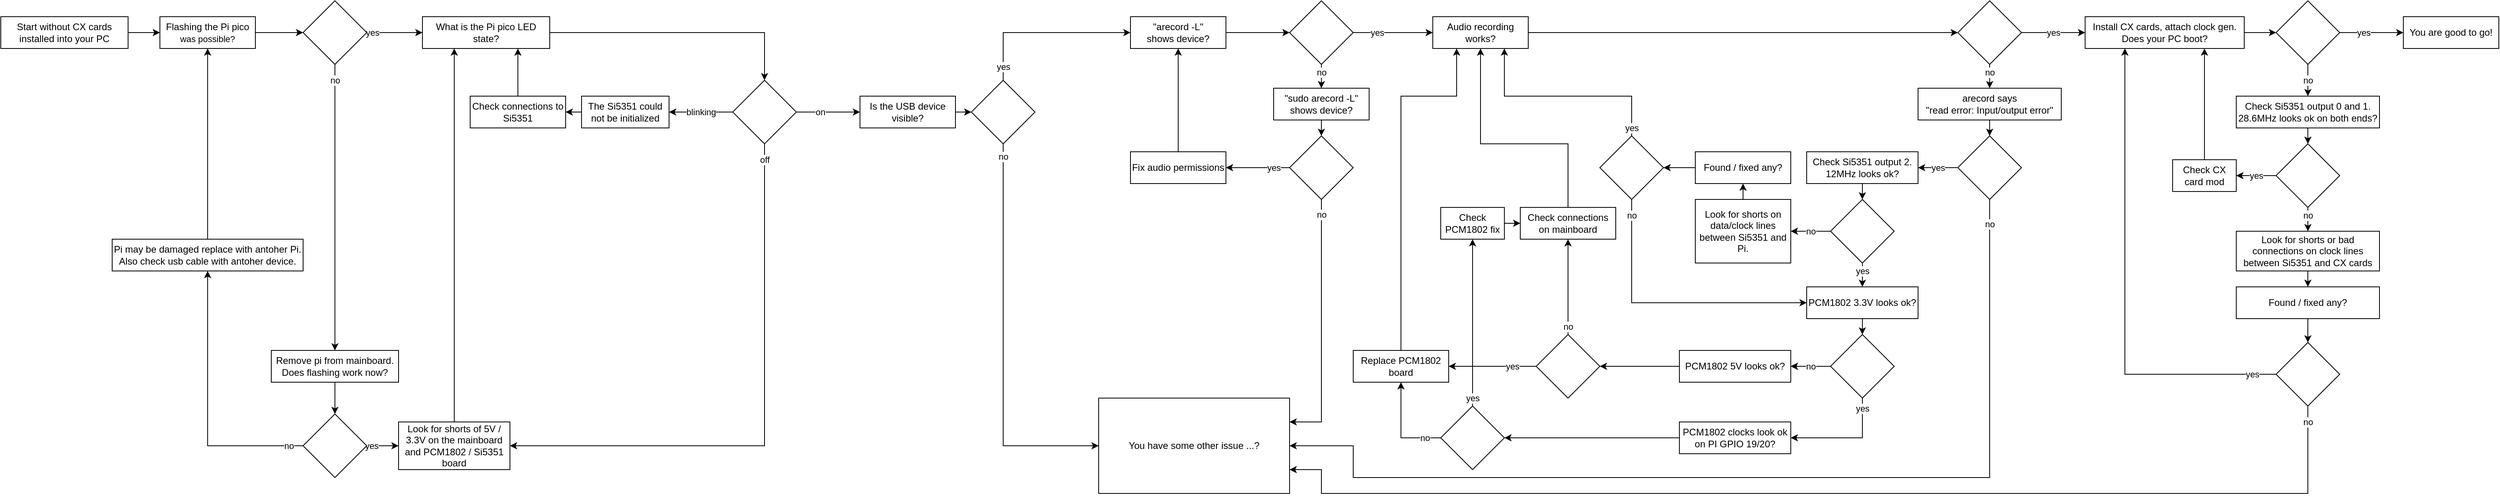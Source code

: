 <mxfile version="22.1.2" type="device">
  <diagram name="Page-1" id="NGaH48jlyZ_yQGjL7Syx">
    <mxGraphModel dx="4289" dy="582" grid="1" gridSize="10" guides="1" tooltips="1" connect="1" arrows="1" fold="1" page="1" pageScale="1" pageWidth="3300" pageHeight="2339" math="0" shadow="0">
      <root>
        <mxCell id="0" />
        <mxCell id="1" parent="0" />
        <mxCell id="QSukvgEyH9r_OTxnoFZ6-17" style="edgeStyle=orthogonalEdgeStyle;rounded=0;orthogonalLoop=1;jettySize=auto;html=1;exitX=1;exitY=0.5;exitDx=0;exitDy=0;entryX=0;entryY=0.5;entryDx=0;entryDy=0;" parent="1" source="QSukvgEyH9r_OTxnoFZ6-1" target="QSukvgEyH9r_OTxnoFZ6-15" edge="1">
          <mxGeometry relative="1" as="geometry" />
        </mxCell>
        <mxCell id="QSukvgEyH9r_OTxnoFZ6-1" value="Start without CX cards installed into your PC" style="rounded=0;whiteSpace=wrap;html=1;" parent="1" vertex="1">
          <mxGeometry x="-100" y="360" width="160" height="40" as="geometry" />
        </mxCell>
        <mxCell id="QSukvgEyH9r_OTxnoFZ6-6" value="no" style="edgeStyle=orthogonalEdgeStyle;rounded=0;orthogonalLoop=1;jettySize=auto;html=1;exitX=0.5;exitY=1;exitDx=0;exitDy=0;entryX=0.5;entryY=0;entryDx=0;entryDy=0;" parent="1" source="QSukvgEyH9r_OTxnoFZ6-2" target="QSukvgEyH9r_OTxnoFZ6-5" edge="1">
          <mxGeometry x="-0.889" relative="1" as="geometry">
            <mxPoint as="offset" />
          </mxGeometry>
        </mxCell>
        <mxCell id="QSukvgEyH9r_OTxnoFZ6-27" value="yes" style="edgeStyle=orthogonalEdgeStyle;rounded=0;orthogonalLoop=1;jettySize=auto;html=1;exitX=1;exitY=0.5;exitDx=0;exitDy=0;entryX=0;entryY=0.5;entryDx=0;entryDy=0;" parent="1" source="QSukvgEyH9r_OTxnoFZ6-2" target="bU86jXK45N4RB-7DI1OI-1" edge="1">
          <mxGeometry x="-0.8" relative="1" as="geometry">
            <mxPoint as="offset" />
            <mxPoint x="440" y="380" as="targetPoint" />
          </mxGeometry>
        </mxCell>
        <mxCell id="QSukvgEyH9r_OTxnoFZ6-2" value="" style="rhombus;whiteSpace=wrap;html=1;" parent="1" vertex="1">
          <mxGeometry x="280" y="340" width="80" height="80" as="geometry" />
        </mxCell>
        <mxCell id="QSukvgEyH9r_OTxnoFZ6-18" style="edgeStyle=orthogonalEdgeStyle;rounded=0;orthogonalLoop=1;jettySize=auto;html=1;exitX=0.5;exitY=1;exitDx=0;exitDy=0;entryX=0.5;entryY=0;entryDx=0;entryDy=0;" parent="1" source="QSukvgEyH9r_OTxnoFZ6-5" target="QSukvgEyH9r_OTxnoFZ6-7" edge="1">
          <mxGeometry relative="1" as="geometry" />
        </mxCell>
        <mxCell id="QSukvgEyH9r_OTxnoFZ6-5" value="Remove pi from mainboard. Does flashing work now?" style="rounded=0;whiteSpace=wrap;html=1;" parent="1" vertex="1">
          <mxGeometry x="240" y="780" width="160" height="40" as="geometry" />
        </mxCell>
        <mxCell id="QSukvgEyH9r_OTxnoFZ6-11" value="no" style="edgeStyle=orthogonalEdgeStyle;rounded=0;orthogonalLoop=1;jettySize=auto;html=1;exitX=0;exitY=0.5;exitDx=0;exitDy=0;entryX=0.5;entryY=1;entryDx=0;entryDy=0;" parent="1" source="QSukvgEyH9r_OTxnoFZ6-7" target="QSukvgEyH9r_OTxnoFZ6-10" edge="1">
          <mxGeometry x="-0.892" relative="1" as="geometry">
            <mxPoint as="offset" />
          </mxGeometry>
        </mxCell>
        <mxCell id="QSukvgEyH9r_OTxnoFZ6-23" value="yes" style="edgeStyle=orthogonalEdgeStyle;rounded=0;orthogonalLoop=1;jettySize=auto;html=1;exitX=1;exitY=0.5;exitDx=0;exitDy=0;entryX=0;entryY=0.5;entryDx=0;entryDy=0;" parent="1" source="QSukvgEyH9r_OTxnoFZ6-7" target="QSukvgEyH9r_OTxnoFZ6-47" edge="1">
          <mxGeometry x="-0.7" relative="1" as="geometry">
            <mxPoint x="560" y="900" as="targetPoint" />
            <mxPoint as="offset" />
          </mxGeometry>
        </mxCell>
        <mxCell id="QSukvgEyH9r_OTxnoFZ6-7" value="" style="rhombus;whiteSpace=wrap;html=1;" parent="1" vertex="1">
          <mxGeometry x="280" y="860" width="80" height="80" as="geometry" />
        </mxCell>
        <mxCell id="QSukvgEyH9r_OTxnoFZ6-191" style="edgeStyle=orthogonalEdgeStyle;rounded=0;orthogonalLoop=1;jettySize=auto;html=1;exitX=0.5;exitY=0;exitDx=0;exitDy=0;entryX=0.5;entryY=1;entryDx=0;entryDy=0;" parent="1" source="QSukvgEyH9r_OTxnoFZ6-10" target="QSukvgEyH9r_OTxnoFZ6-15" edge="1">
          <mxGeometry relative="1" as="geometry" />
        </mxCell>
        <mxCell id="QSukvgEyH9r_OTxnoFZ6-10" value="Pi may be damaged replace with antoher Pi.&lt;br&gt;Also check usb cable with antoher device." style="rounded=0;whiteSpace=wrap;html=1;" parent="1" vertex="1">
          <mxGeometry x="40" y="640" width="240" height="40" as="geometry" />
        </mxCell>
        <mxCell id="QSukvgEyH9r_OTxnoFZ6-16" style="edgeStyle=orthogonalEdgeStyle;rounded=0;orthogonalLoop=1;jettySize=auto;html=1;exitX=1;exitY=0.5;exitDx=0;exitDy=0;entryX=0;entryY=0.5;entryDx=0;entryDy=0;" parent="1" source="QSukvgEyH9r_OTxnoFZ6-15" target="QSukvgEyH9r_OTxnoFZ6-2" edge="1">
          <mxGeometry relative="1" as="geometry" />
        </mxCell>
        <mxCell id="QSukvgEyH9r_OTxnoFZ6-15" value="Flashing the Pi pico&lt;br style=&quot;border-color: var(--border-color); font-size: 11px;&quot;&gt;&lt;span style=&quot;font-size: 11px; background-color: rgb(255, 255, 255);&quot;&gt;was possible?&lt;/span&gt;" style="rounded=0;whiteSpace=wrap;html=1;" parent="1" vertex="1">
          <mxGeometry x="100" y="360" width="120" height="40" as="geometry" />
        </mxCell>
        <mxCell id="QSukvgEyH9r_OTxnoFZ6-30" style="edgeStyle=orthogonalEdgeStyle;rounded=0;orthogonalLoop=1;jettySize=auto;html=1;exitX=1;exitY=0.5;exitDx=0;exitDy=0;entryX=0;entryY=0.5;entryDx=0;entryDy=0;" parent="1" source="QSukvgEyH9r_OTxnoFZ6-19" target="QSukvgEyH9r_OTxnoFZ6-25" edge="1">
          <mxGeometry relative="1" as="geometry" />
        </mxCell>
        <mxCell id="QSukvgEyH9r_OTxnoFZ6-19" value="Is the USB device visible?" style="rounded=0;whiteSpace=wrap;html=1;" parent="1" vertex="1">
          <mxGeometry x="980" y="460" width="120" height="40" as="geometry" />
        </mxCell>
        <mxCell id="QSukvgEyH9r_OTxnoFZ6-31" value="no" style="edgeStyle=orthogonalEdgeStyle;rounded=0;orthogonalLoop=1;jettySize=auto;html=1;exitX=0.5;exitY=1;exitDx=0;exitDy=0;entryX=0;entryY=0.5;entryDx=0;entryDy=0;" parent="1" source="QSukvgEyH9r_OTxnoFZ6-25" target="QSukvgEyH9r_OTxnoFZ6-83" edge="1">
          <mxGeometry x="-0.938" relative="1" as="geometry">
            <mxPoint as="offset" />
            <mxPoint x="1140" y="750" as="targetPoint" />
          </mxGeometry>
        </mxCell>
        <mxCell id="QSukvgEyH9r_OTxnoFZ6-67" value="yes" style="edgeStyle=orthogonalEdgeStyle;rounded=0;orthogonalLoop=1;jettySize=auto;html=1;exitX=0.5;exitY=0;exitDx=0;exitDy=0;entryX=0;entryY=0.5;entryDx=0;entryDy=0;" parent="1" source="QSukvgEyH9r_OTxnoFZ6-25" target="QSukvgEyH9r_OTxnoFZ6-66" edge="1">
          <mxGeometry x="-0.846" relative="1" as="geometry">
            <mxPoint as="offset" />
          </mxGeometry>
        </mxCell>
        <mxCell id="QSukvgEyH9r_OTxnoFZ6-25" value="" style="rhombus;whiteSpace=wrap;html=1;" parent="1" vertex="1">
          <mxGeometry x="1120" y="440" width="80" height="80" as="geometry" />
        </mxCell>
        <mxCell id="bU86jXK45N4RB-7DI1OI-14" style="edgeStyle=orthogonalEdgeStyle;rounded=0;orthogonalLoop=1;jettySize=auto;html=1;exitX=0.5;exitY=0;exitDx=0;exitDy=0;entryX=0.75;entryY=1;entryDx=0;entryDy=0;" parent="1" source="QSukvgEyH9r_OTxnoFZ6-38" target="bU86jXK45N4RB-7DI1OI-1" edge="1">
          <mxGeometry relative="1" as="geometry" />
        </mxCell>
        <mxCell id="QSukvgEyH9r_OTxnoFZ6-38" value="Check connections to Si5351" style="rounded=0;whiteSpace=wrap;html=1;" parent="1" vertex="1">
          <mxGeometry x="490" y="460" width="120" height="40" as="geometry" />
        </mxCell>
        <mxCell id="QSukvgEyH9r_OTxnoFZ6-47" value="Look for shorts of 5V / 3.3V on the mainboard and PCM1802 / Si5351 board" style="rounded=0;whiteSpace=wrap;html=1;" parent="1" vertex="1">
          <mxGeometry x="400" y="870" width="140" height="60" as="geometry" />
        </mxCell>
        <mxCell id="bU86jXK45N4RB-7DI1OI-7" style="edgeStyle=orthogonalEdgeStyle;rounded=0;orthogonalLoop=1;jettySize=auto;html=1;exitX=0.5;exitY=0;exitDx=0;exitDy=0;entryX=0.25;entryY=1;entryDx=0;entryDy=0;" parent="1" source="QSukvgEyH9r_OTxnoFZ6-47" target="bU86jXK45N4RB-7DI1OI-1" edge="1">
          <mxGeometry relative="1" as="geometry">
            <mxPoint x="500" y="700" as="sourcePoint" />
          </mxGeometry>
        </mxCell>
        <mxCell id="QSukvgEyH9r_OTxnoFZ6-70" style="edgeStyle=orthogonalEdgeStyle;rounded=0;orthogonalLoop=1;jettySize=auto;html=1;exitX=1;exitY=0.5;exitDx=0;exitDy=0;entryX=0;entryY=0.5;entryDx=0;entryDy=0;" parent="1" source="QSukvgEyH9r_OTxnoFZ6-66" target="QSukvgEyH9r_OTxnoFZ6-69" edge="1">
          <mxGeometry relative="1" as="geometry" />
        </mxCell>
        <mxCell id="QSukvgEyH9r_OTxnoFZ6-66" value="&quot;arecord -L&quot;&lt;br&gt;shows device?" style="rounded=0;whiteSpace=wrap;html=1;" parent="1" vertex="1">
          <mxGeometry x="1320" y="360" width="120" height="40" as="geometry" />
        </mxCell>
        <mxCell id="QSukvgEyH9r_OTxnoFZ6-87" style="edgeStyle=orthogonalEdgeStyle;rounded=0;orthogonalLoop=1;jettySize=auto;html=1;entryX=0.5;entryY=0;entryDx=0;entryDy=0;exitX=0.5;exitY=1;exitDx=0;exitDy=0;" parent="1" source="QSukvgEyH9r_OTxnoFZ6-68" target="QSukvgEyH9r_OTxnoFZ6-86" edge="1">
          <mxGeometry relative="1" as="geometry">
            <mxPoint x="1470" y="700" as="sourcePoint" />
          </mxGeometry>
        </mxCell>
        <mxCell id="QSukvgEyH9r_OTxnoFZ6-68" value="&quot;sudo arecord -L&quot;&lt;br&gt;shows device?" style="rounded=0;whiteSpace=wrap;html=1;" parent="1" vertex="1">
          <mxGeometry x="1500" y="450" width="120" height="40" as="geometry" />
        </mxCell>
        <mxCell id="QSukvgEyH9r_OTxnoFZ6-85" value="no" style="edgeStyle=orthogonalEdgeStyle;rounded=0;orthogonalLoop=1;jettySize=auto;html=1;exitX=0.5;exitY=1;exitDx=0;exitDy=0;entryX=0.5;entryY=0;entryDx=0;entryDy=0;" parent="1" source="QSukvgEyH9r_OTxnoFZ6-69" target="QSukvgEyH9r_OTxnoFZ6-68" edge="1">
          <mxGeometry x="-0.333" relative="1" as="geometry">
            <mxPoint as="offset" />
          </mxGeometry>
        </mxCell>
        <mxCell id="QSukvgEyH9r_OTxnoFZ6-95" value="yes" style="edgeStyle=orthogonalEdgeStyle;rounded=0;orthogonalLoop=1;jettySize=auto;html=1;exitX=1;exitY=0.5;exitDx=0;exitDy=0;entryX=0;entryY=0.5;entryDx=0;entryDy=0;" parent="1" source="QSukvgEyH9r_OTxnoFZ6-69" target="QSukvgEyH9r_OTxnoFZ6-94" edge="1">
          <mxGeometry x="-0.4" relative="1" as="geometry">
            <mxPoint as="offset" />
          </mxGeometry>
        </mxCell>
        <mxCell id="QSukvgEyH9r_OTxnoFZ6-69" value="" style="rhombus;whiteSpace=wrap;html=1;" parent="1" vertex="1">
          <mxGeometry x="1520" y="340" width="80" height="80" as="geometry" />
        </mxCell>
        <mxCell id="QSukvgEyH9r_OTxnoFZ6-83" value="You have some other issue ...?" style="rounded=0;whiteSpace=wrap;html=1;" parent="1" vertex="1">
          <mxGeometry x="1280" y="840" width="240" height="120" as="geometry" />
        </mxCell>
        <mxCell id="QSukvgEyH9r_OTxnoFZ6-90" value="no" style="edgeStyle=orthogonalEdgeStyle;rounded=0;orthogonalLoop=1;jettySize=auto;html=1;exitX=0.5;exitY=1;exitDx=0;exitDy=0;entryX=1;entryY=0.25;entryDx=0;entryDy=0;" parent="1" source="QSukvgEyH9r_OTxnoFZ6-86" target="QSukvgEyH9r_OTxnoFZ6-83" edge="1">
          <mxGeometry x="-0.882" relative="1" as="geometry">
            <mxPoint x="1360" y="620" as="targetPoint" />
            <mxPoint as="offset" />
          </mxGeometry>
        </mxCell>
        <mxCell id="QSukvgEyH9r_OTxnoFZ6-92" value="yes" style="edgeStyle=orthogonalEdgeStyle;rounded=0;orthogonalLoop=1;jettySize=auto;html=1;exitX=0;exitY=0.5;exitDx=0;exitDy=0;entryX=1;entryY=0.5;entryDx=0;entryDy=0;" parent="1" source="QSukvgEyH9r_OTxnoFZ6-86" target="QSukvgEyH9r_OTxnoFZ6-91" edge="1">
          <mxGeometry x="-0.5" relative="1" as="geometry">
            <mxPoint as="offset" />
          </mxGeometry>
        </mxCell>
        <mxCell id="QSukvgEyH9r_OTxnoFZ6-86" value="" style="rhombus;whiteSpace=wrap;html=1;" parent="1" vertex="1">
          <mxGeometry x="1520" y="510" width="80" height="80" as="geometry" />
        </mxCell>
        <mxCell id="QSukvgEyH9r_OTxnoFZ6-93" style="edgeStyle=orthogonalEdgeStyle;rounded=0;orthogonalLoop=1;jettySize=auto;html=1;entryX=0.5;entryY=1;entryDx=0;entryDy=0;" parent="1" source="QSukvgEyH9r_OTxnoFZ6-91" target="QSukvgEyH9r_OTxnoFZ6-66" edge="1">
          <mxGeometry relative="1" as="geometry" />
        </mxCell>
        <mxCell id="QSukvgEyH9r_OTxnoFZ6-91" value="Fix audio permissions" style="rounded=0;whiteSpace=wrap;html=1;" parent="1" vertex="1">
          <mxGeometry x="1320" y="530" width="120" height="40" as="geometry" />
        </mxCell>
        <mxCell id="QSukvgEyH9r_OTxnoFZ6-97" style="edgeStyle=orthogonalEdgeStyle;rounded=0;orthogonalLoop=1;jettySize=auto;html=1;exitX=1;exitY=0.5;exitDx=0;exitDy=0;entryX=0;entryY=0.5;entryDx=0;entryDy=0;" parent="1" source="QSukvgEyH9r_OTxnoFZ6-94" target="QSukvgEyH9r_OTxnoFZ6-96" edge="1">
          <mxGeometry relative="1" as="geometry" />
        </mxCell>
        <mxCell id="QSukvgEyH9r_OTxnoFZ6-94" value="Audio recording works?" style="rounded=0;whiteSpace=wrap;html=1;" parent="1" vertex="1">
          <mxGeometry x="1700" y="360" width="120" height="40" as="geometry" />
        </mxCell>
        <mxCell id="QSukvgEyH9r_OTxnoFZ6-100" value="no" style="edgeStyle=orthogonalEdgeStyle;rounded=0;orthogonalLoop=1;jettySize=auto;html=1;exitX=0.5;exitY=1;exitDx=0;exitDy=0;entryX=0.5;entryY=0;entryDx=0;entryDy=0;" parent="1" source="QSukvgEyH9r_OTxnoFZ6-96" target="QSukvgEyH9r_OTxnoFZ6-98" edge="1">
          <mxGeometry x="-0.333" relative="1" as="geometry">
            <mxPoint as="offset" />
          </mxGeometry>
        </mxCell>
        <mxCell id="QSukvgEyH9r_OTxnoFZ6-102" value="yes" style="edgeStyle=orthogonalEdgeStyle;rounded=0;orthogonalLoop=1;jettySize=auto;html=1;exitX=1;exitY=0.5;exitDx=0;exitDy=0;entryX=0;entryY=0.5;entryDx=0;entryDy=0;" parent="1" source="QSukvgEyH9r_OTxnoFZ6-96" target="QSukvgEyH9r_OTxnoFZ6-101" edge="1">
          <mxGeometry relative="1" as="geometry" />
        </mxCell>
        <mxCell id="QSukvgEyH9r_OTxnoFZ6-96" value="" style="rhombus;whiteSpace=wrap;html=1;" parent="1" vertex="1">
          <mxGeometry x="2360" y="340" width="80" height="80" as="geometry" />
        </mxCell>
        <mxCell id="QSukvgEyH9r_OTxnoFZ6-109" style="edgeStyle=orthogonalEdgeStyle;rounded=0;orthogonalLoop=1;jettySize=auto;html=1;exitX=0.5;exitY=1;exitDx=0;exitDy=0;entryX=0.5;entryY=0;entryDx=0;entryDy=0;" parent="1" source="QSukvgEyH9r_OTxnoFZ6-98" target="QSukvgEyH9r_OTxnoFZ6-99" edge="1">
          <mxGeometry relative="1" as="geometry" />
        </mxCell>
        <mxCell id="QSukvgEyH9r_OTxnoFZ6-98" value="arecord says&lt;br&gt;&quot;read error: Input/output error&quot;" style="rounded=0;whiteSpace=wrap;html=1;" parent="1" vertex="1">
          <mxGeometry x="2310" y="450" width="180" height="40" as="geometry" />
        </mxCell>
        <mxCell id="QSukvgEyH9r_OTxnoFZ6-134" value="yes" style="edgeStyle=orthogonalEdgeStyle;rounded=0;orthogonalLoop=1;jettySize=auto;html=1;exitX=0;exitY=0.5;exitDx=0;exitDy=0;entryX=1;entryY=0.5;entryDx=0;entryDy=0;" parent="1" source="QSukvgEyH9r_OTxnoFZ6-99" target="QSukvgEyH9r_OTxnoFZ6-110" edge="1">
          <mxGeometry relative="1" as="geometry" />
        </mxCell>
        <mxCell id="QSukvgEyH9r_OTxnoFZ6-137" value="no" style="edgeStyle=orthogonalEdgeStyle;rounded=0;orthogonalLoop=1;jettySize=auto;html=1;exitX=0.5;exitY=1;exitDx=0;exitDy=0;entryX=1;entryY=0.5;entryDx=0;entryDy=0;" parent="1" source="QSukvgEyH9r_OTxnoFZ6-99" target="QSukvgEyH9r_OTxnoFZ6-83" edge="1">
          <mxGeometry x="-0.952" relative="1" as="geometry">
            <Array as="points">
              <mxPoint x="2400" y="940" />
              <mxPoint x="1600" y="940" />
              <mxPoint x="1600" y="900" />
            </Array>
            <mxPoint as="offset" />
          </mxGeometry>
        </mxCell>
        <mxCell id="QSukvgEyH9r_OTxnoFZ6-99" value="" style="rhombus;whiteSpace=wrap;html=1;" parent="1" vertex="1">
          <mxGeometry x="2360" y="510" width="80" height="80" as="geometry" />
        </mxCell>
        <mxCell id="QSukvgEyH9r_OTxnoFZ6-104" style="edgeStyle=orthogonalEdgeStyle;rounded=0;orthogonalLoop=1;jettySize=auto;html=1;exitX=1;exitY=0.5;exitDx=0;exitDy=0;entryX=0;entryY=0.5;entryDx=0;entryDy=0;" parent="1" source="QSukvgEyH9r_OTxnoFZ6-101" target="QSukvgEyH9r_OTxnoFZ6-103" edge="1">
          <mxGeometry relative="1" as="geometry" />
        </mxCell>
        <mxCell id="QSukvgEyH9r_OTxnoFZ6-101" value="Install CX cards, attach clock gen.&lt;br&gt;Does your PC boot?" style="rounded=0;whiteSpace=wrap;html=1;" parent="1" vertex="1">
          <mxGeometry x="2520" y="360" width="200" height="40" as="geometry" />
        </mxCell>
        <mxCell id="QSukvgEyH9r_OTxnoFZ6-107" value="no" style="edgeStyle=orthogonalEdgeStyle;rounded=0;orthogonalLoop=1;jettySize=auto;html=1;exitX=0.5;exitY=1;exitDx=0;exitDy=0;entryX=0.5;entryY=0;entryDx=0;entryDy=0;" parent="1" source="QSukvgEyH9r_OTxnoFZ6-103" target="QSukvgEyH9r_OTxnoFZ6-105" edge="1">
          <mxGeometry relative="1" as="geometry" />
        </mxCell>
        <mxCell id="QSukvgEyH9r_OTxnoFZ6-174" value="yes" style="edgeStyle=orthogonalEdgeStyle;rounded=0;orthogonalLoop=1;jettySize=auto;html=1;exitX=1;exitY=0.5;exitDx=0;exitDy=0;entryX=0;entryY=0.5;entryDx=0;entryDy=0;" parent="1" source="QSukvgEyH9r_OTxnoFZ6-103" target="QSukvgEyH9r_OTxnoFZ6-108" edge="1">
          <mxGeometry x="-0.25" relative="1" as="geometry">
            <mxPoint as="offset" />
          </mxGeometry>
        </mxCell>
        <mxCell id="QSukvgEyH9r_OTxnoFZ6-103" value="" style="rhombus;whiteSpace=wrap;html=1;" parent="1" vertex="1">
          <mxGeometry x="2760" y="340" width="80" height="80" as="geometry" />
        </mxCell>
        <mxCell id="QSukvgEyH9r_OTxnoFZ6-176" style="edgeStyle=orthogonalEdgeStyle;rounded=0;orthogonalLoop=1;jettySize=auto;html=1;exitX=0.5;exitY=1;exitDx=0;exitDy=0;entryX=0.5;entryY=0;entryDx=0;entryDy=0;" parent="1" source="QSukvgEyH9r_OTxnoFZ6-105" target="QSukvgEyH9r_OTxnoFZ6-175" edge="1">
          <mxGeometry relative="1" as="geometry" />
        </mxCell>
        <mxCell id="QSukvgEyH9r_OTxnoFZ6-105" value="Check Si5351&amp;nbsp;output 0 and 1.&lt;br&gt;28.6MHz looks ok on both ends?" style="rounded=0;whiteSpace=wrap;html=1;" parent="1" vertex="1">
          <mxGeometry x="2710" y="460" width="180" height="40" as="geometry" />
        </mxCell>
        <mxCell id="QSukvgEyH9r_OTxnoFZ6-108" value="You are good to go!" style="rounded=0;whiteSpace=wrap;html=1;" parent="1" vertex="1">
          <mxGeometry x="2920" y="360" width="120" height="40" as="geometry" />
        </mxCell>
        <mxCell id="QSukvgEyH9r_OTxnoFZ6-113" style="edgeStyle=orthogonalEdgeStyle;rounded=0;orthogonalLoop=1;jettySize=auto;html=1;exitX=0.5;exitY=1;exitDx=0;exitDy=0;entryX=0.5;entryY=0;entryDx=0;entryDy=0;" parent="1" source="QSukvgEyH9r_OTxnoFZ6-110" target="QSukvgEyH9r_OTxnoFZ6-112" edge="1">
          <mxGeometry relative="1" as="geometry" />
        </mxCell>
        <mxCell id="QSukvgEyH9r_OTxnoFZ6-110" value="Check Si5351&amp;nbsp;output 2.&lt;br&gt;12MHz looks ok?" style="rounded=0;whiteSpace=wrap;html=1;" parent="1" vertex="1">
          <mxGeometry x="2170" y="530" width="140" height="40" as="geometry" />
        </mxCell>
        <mxCell id="QSukvgEyH9r_OTxnoFZ6-115" value="no" style="edgeStyle=orthogonalEdgeStyle;rounded=0;orthogonalLoop=1;jettySize=auto;html=1;exitX=0;exitY=0.5;exitDx=0;exitDy=0;entryX=1;entryY=0.5;entryDx=0;entryDy=0;" parent="1" source="QSukvgEyH9r_OTxnoFZ6-112" target="QSukvgEyH9r_OTxnoFZ6-114" edge="1">
          <mxGeometry relative="1" as="geometry" />
        </mxCell>
        <mxCell id="QSukvgEyH9r_OTxnoFZ6-120" value="yes" style="edgeStyle=orthogonalEdgeStyle;rounded=0;orthogonalLoop=1;jettySize=auto;html=1;exitX=0.5;exitY=1;exitDx=0;exitDy=0;entryX=0.5;entryY=0;entryDx=0;entryDy=0;" parent="1" source="QSukvgEyH9r_OTxnoFZ6-112" target="QSukvgEyH9r_OTxnoFZ6-118" edge="1">
          <mxGeometry x="-0.333" relative="1" as="geometry">
            <mxPoint as="offset" />
          </mxGeometry>
        </mxCell>
        <mxCell id="QSukvgEyH9r_OTxnoFZ6-112" value="" style="rhombus;whiteSpace=wrap;html=1;" parent="1" vertex="1">
          <mxGeometry x="2200" y="590" width="80" height="80" as="geometry" />
        </mxCell>
        <mxCell id="QSukvgEyH9r_OTxnoFZ6-146" style="edgeStyle=orthogonalEdgeStyle;rounded=0;orthogonalLoop=1;jettySize=auto;html=1;exitX=0.5;exitY=0;exitDx=0;exitDy=0;entryX=0.5;entryY=1;entryDx=0;entryDy=0;" parent="1" source="QSukvgEyH9r_OTxnoFZ6-114" target="QSukvgEyH9r_OTxnoFZ6-129" edge="1">
          <mxGeometry relative="1" as="geometry" />
        </mxCell>
        <mxCell id="QSukvgEyH9r_OTxnoFZ6-114" value="Look for shorts on data/clock lines between Si5351 and Pi." style="rounded=0;whiteSpace=wrap;html=1;" parent="1" vertex="1">
          <mxGeometry x="2030" y="590" width="120" height="80" as="geometry" />
        </mxCell>
        <mxCell id="QSukvgEyH9r_OTxnoFZ6-170" style="edgeStyle=orthogonalEdgeStyle;rounded=0;orthogonalLoop=1;jettySize=auto;html=1;exitX=0.5;exitY=0;exitDx=0;exitDy=0;entryX=0.25;entryY=1;entryDx=0;entryDy=0;" parent="1" source="QSukvgEyH9r_OTxnoFZ6-117" target="QSukvgEyH9r_OTxnoFZ6-94" edge="1">
          <mxGeometry relative="1" as="geometry">
            <Array as="points">
              <mxPoint x="1660" y="460" />
              <mxPoint x="1730" y="460" />
            </Array>
          </mxGeometry>
        </mxCell>
        <mxCell id="QSukvgEyH9r_OTxnoFZ6-117" value="Replace PCM1802 board" style="rounded=0;whiteSpace=wrap;html=1;" parent="1" vertex="1">
          <mxGeometry x="1600" y="780" width="120" height="40" as="geometry" />
        </mxCell>
        <mxCell id="QSukvgEyH9r_OTxnoFZ6-121" style="edgeStyle=orthogonalEdgeStyle;rounded=0;orthogonalLoop=1;jettySize=auto;html=1;exitX=0.5;exitY=1;exitDx=0;exitDy=0;entryX=0.5;entryY=0;entryDx=0;entryDy=0;" parent="1" source="QSukvgEyH9r_OTxnoFZ6-118" target="QSukvgEyH9r_OTxnoFZ6-119" edge="1">
          <mxGeometry relative="1" as="geometry" />
        </mxCell>
        <mxCell id="QSukvgEyH9r_OTxnoFZ6-118" value="PCM1802 3.3V looks ok?" style="rounded=0;whiteSpace=wrap;html=1;" parent="1" vertex="1">
          <mxGeometry x="2170" y="700" width="140" height="40" as="geometry" />
        </mxCell>
        <mxCell id="QSukvgEyH9r_OTxnoFZ6-126" value="yes" style="edgeStyle=orthogonalEdgeStyle;rounded=0;orthogonalLoop=1;jettySize=auto;html=1;exitX=0.5;exitY=1;exitDx=0;exitDy=0;entryX=1;entryY=0.5;entryDx=0;entryDy=0;" parent="1" source="QSukvgEyH9r_OTxnoFZ6-119" target="QSukvgEyH9r_OTxnoFZ6-125" edge="1">
          <mxGeometry x="-0.812" relative="1" as="geometry">
            <mxPoint as="offset" />
          </mxGeometry>
        </mxCell>
        <mxCell id="QSukvgEyH9r_OTxnoFZ6-139" style="edgeStyle=orthogonalEdgeStyle;rounded=0;orthogonalLoop=1;jettySize=auto;html=1;exitX=0;exitY=0.5;exitDx=0;exitDy=0;entryX=1;entryY=0.5;entryDx=0;entryDy=0;" parent="1" source="QSukvgEyH9r_OTxnoFZ6-119" target="QSukvgEyH9r_OTxnoFZ6-140" edge="1">
          <mxGeometry relative="1" as="geometry">
            <mxPoint x="2000" y="800.333" as="targetPoint" />
          </mxGeometry>
        </mxCell>
        <mxCell id="QSukvgEyH9r_OTxnoFZ6-173" value="no" style="edgeStyle=orthogonalEdgeStyle;rounded=0;orthogonalLoop=1;jettySize=auto;html=1;" parent="1" source="QSukvgEyH9r_OTxnoFZ6-119" target="QSukvgEyH9r_OTxnoFZ6-140" edge="1">
          <mxGeometry relative="1" as="geometry" />
        </mxCell>
        <mxCell id="QSukvgEyH9r_OTxnoFZ6-119" value="" style="rhombus;whiteSpace=wrap;html=1;" parent="1" vertex="1">
          <mxGeometry x="2200" y="760" width="80" height="80" as="geometry" />
        </mxCell>
        <mxCell id="QSukvgEyH9r_OTxnoFZ6-133" value="no" style="edgeStyle=orthogonalEdgeStyle;rounded=0;orthogonalLoop=1;jettySize=auto;html=1;exitX=0.5;exitY=1;exitDx=0;exitDy=0;entryX=0;entryY=0.5;entryDx=0;entryDy=0;" parent="1" source="QSukvgEyH9r_OTxnoFZ6-123" target="QSukvgEyH9r_OTxnoFZ6-118" edge="1">
          <mxGeometry x="-0.886" relative="1" as="geometry">
            <mxPoint as="offset" />
          </mxGeometry>
        </mxCell>
        <mxCell id="QSukvgEyH9r_OTxnoFZ6-172" value="yes" style="edgeStyle=orthogonalEdgeStyle;rounded=0;orthogonalLoop=1;jettySize=auto;html=1;exitX=0.5;exitY=0;exitDx=0;exitDy=0;entryX=0.75;entryY=1;entryDx=0;entryDy=0;" parent="1" source="QSukvgEyH9r_OTxnoFZ6-123" target="QSukvgEyH9r_OTxnoFZ6-94" edge="1">
          <mxGeometry x="-0.926" relative="1" as="geometry">
            <Array as="points">
              <mxPoint x="1950" y="460" />
              <mxPoint x="1790" y="460" />
            </Array>
            <mxPoint as="offset" />
          </mxGeometry>
        </mxCell>
        <mxCell id="QSukvgEyH9r_OTxnoFZ6-123" value="" style="rhombus;whiteSpace=wrap;html=1;" parent="1" vertex="1">
          <mxGeometry x="1910" y="510" width="80" height="80" as="geometry" />
        </mxCell>
        <mxCell id="QSukvgEyH9r_OTxnoFZ6-166" value="no" style="edgeStyle=orthogonalEdgeStyle;rounded=0;orthogonalLoop=1;jettySize=auto;html=1;exitX=0;exitY=0.5;exitDx=0;exitDy=0;entryX=0.5;entryY=1;entryDx=0;entryDy=0;" parent="1" source="QSukvgEyH9r_OTxnoFZ6-124" target="QSukvgEyH9r_OTxnoFZ6-117" edge="1">
          <mxGeometry x="-0.667" relative="1" as="geometry">
            <mxPoint as="offset" />
          </mxGeometry>
        </mxCell>
        <mxCell id="QSukvgEyH9r_OTxnoFZ6-167" value="yes" style="edgeStyle=orthogonalEdgeStyle;rounded=0;orthogonalLoop=1;jettySize=auto;html=1;exitX=0.5;exitY=0;exitDx=0;exitDy=0;entryX=0.5;entryY=1;entryDx=0;entryDy=0;" parent="1" source="QSukvgEyH9r_OTxnoFZ6-124" target="QSukvgEyH9r_OTxnoFZ6-150" edge="1">
          <mxGeometry x="-0.905" relative="1" as="geometry">
            <mxPoint as="offset" />
          </mxGeometry>
        </mxCell>
        <mxCell id="QSukvgEyH9r_OTxnoFZ6-124" value="" style="rhombus;whiteSpace=wrap;html=1;" parent="1" vertex="1">
          <mxGeometry x="1710" y="850" width="80" height="80" as="geometry" />
        </mxCell>
        <mxCell id="QSukvgEyH9r_OTxnoFZ6-128" style="edgeStyle=orthogonalEdgeStyle;rounded=0;orthogonalLoop=1;jettySize=auto;html=1;exitX=0;exitY=0.5;exitDx=0;exitDy=0;entryX=1;entryY=0.5;entryDx=0;entryDy=0;" parent="1" source="QSukvgEyH9r_OTxnoFZ6-125" target="QSukvgEyH9r_OTxnoFZ6-124" edge="1">
          <mxGeometry relative="1" as="geometry" />
        </mxCell>
        <mxCell id="QSukvgEyH9r_OTxnoFZ6-125" value="PCM1802 clocks look ok on PI GPIO 19/20?" style="rounded=0;whiteSpace=wrap;html=1;" parent="1" vertex="1">
          <mxGeometry x="2010" y="870" width="140" height="40" as="geometry" />
        </mxCell>
        <mxCell id="QSukvgEyH9r_OTxnoFZ6-131" style="edgeStyle=orthogonalEdgeStyle;rounded=0;orthogonalLoop=1;jettySize=auto;html=1;exitX=0;exitY=0.5;exitDx=0;exitDy=0;entryX=1;entryY=0.5;entryDx=0;entryDy=0;" parent="1" source="QSukvgEyH9r_OTxnoFZ6-129" target="QSukvgEyH9r_OTxnoFZ6-123" edge="1">
          <mxGeometry relative="1" as="geometry" />
        </mxCell>
        <mxCell id="QSukvgEyH9r_OTxnoFZ6-129" value="Found / fixed any?" style="rounded=0;whiteSpace=wrap;html=1;" parent="1" vertex="1">
          <mxGeometry x="2030" y="530" width="120" height="40" as="geometry" />
        </mxCell>
        <mxCell id="QSukvgEyH9r_OTxnoFZ6-142" style="edgeStyle=orthogonalEdgeStyle;rounded=0;orthogonalLoop=1;jettySize=auto;html=1;exitX=0;exitY=0.5;exitDx=0;exitDy=0;entryX=1;entryY=0.5;entryDx=0;entryDy=0;" parent="1" source="QSukvgEyH9r_OTxnoFZ6-140" target="QSukvgEyH9r_OTxnoFZ6-141" edge="1">
          <mxGeometry relative="1" as="geometry" />
        </mxCell>
        <mxCell id="QSukvgEyH9r_OTxnoFZ6-140" value="PCM1802 5V looks ok?" style="rounded=0;whiteSpace=wrap;html=1;" parent="1" vertex="1">
          <mxGeometry x="2010" y="780" width="140" height="40" as="geometry" />
        </mxCell>
        <mxCell id="QSukvgEyH9r_OTxnoFZ6-161" value="no" style="edgeStyle=orthogonalEdgeStyle;rounded=0;orthogonalLoop=1;jettySize=auto;html=1;exitX=0.5;exitY=0;exitDx=0;exitDy=0;entryX=0.5;entryY=1;entryDx=0;entryDy=0;" parent="1" source="QSukvgEyH9r_OTxnoFZ6-141" target="QSukvgEyH9r_OTxnoFZ6-144" edge="1">
          <mxGeometry x="-0.833" relative="1" as="geometry">
            <mxPoint as="offset" />
          </mxGeometry>
        </mxCell>
        <mxCell id="QSukvgEyH9r_OTxnoFZ6-165" value="yes" style="edgeStyle=orthogonalEdgeStyle;rounded=0;orthogonalLoop=1;jettySize=auto;html=1;exitX=0;exitY=0.5;exitDx=0;exitDy=0;entryX=1;entryY=0.5;entryDx=0;entryDy=0;" parent="1" source="QSukvgEyH9r_OTxnoFZ6-141" target="QSukvgEyH9r_OTxnoFZ6-117" edge="1">
          <mxGeometry x="-0.455" relative="1" as="geometry">
            <mxPoint as="offset" />
          </mxGeometry>
        </mxCell>
        <mxCell id="QSukvgEyH9r_OTxnoFZ6-141" value="" style="rhombus;whiteSpace=wrap;html=1;" parent="1" vertex="1">
          <mxGeometry x="1830" y="760" width="80" height="80" as="geometry" />
        </mxCell>
        <mxCell id="QSukvgEyH9r_OTxnoFZ6-171" style="edgeStyle=orthogonalEdgeStyle;rounded=0;orthogonalLoop=1;jettySize=auto;html=1;exitX=0.5;exitY=0;exitDx=0;exitDy=0;entryX=0.5;entryY=1;entryDx=0;entryDy=0;" parent="1" source="QSukvgEyH9r_OTxnoFZ6-144" target="QSukvgEyH9r_OTxnoFZ6-94" edge="1">
          <mxGeometry relative="1" as="geometry">
            <Array as="points">
              <mxPoint x="1870" y="520" />
              <mxPoint x="1760" y="520" />
            </Array>
          </mxGeometry>
        </mxCell>
        <mxCell id="QSukvgEyH9r_OTxnoFZ6-144" value="Check connections on mainboard" style="rounded=0;whiteSpace=wrap;html=1;" parent="1" vertex="1">
          <mxGeometry x="1810" y="600" width="120" height="40" as="geometry" />
        </mxCell>
        <mxCell id="QSukvgEyH9r_OTxnoFZ6-168" style="edgeStyle=orthogonalEdgeStyle;rounded=0;orthogonalLoop=1;jettySize=auto;html=1;exitX=1;exitY=0.5;exitDx=0;exitDy=0;entryX=0;entryY=0.5;entryDx=0;entryDy=0;" parent="1" source="QSukvgEyH9r_OTxnoFZ6-150" target="QSukvgEyH9r_OTxnoFZ6-144" edge="1">
          <mxGeometry relative="1" as="geometry" />
        </mxCell>
        <mxCell id="QSukvgEyH9r_OTxnoFZ6-150" value="Check PCM1802 fix" style="rounded=0;whiteSpace=wrap;html=1;" parent="1" vertex="1">
          <mxGeometry x="1710" y="600" width="80" height="40" as="geometry" />
        </mxCell>
        <mxCell id="QSukvgEyH9r_OTxnoFZ6-182" value="no" style="edgeStyle=orthogonalEdgeStyle;rounded=0;orthogonalLoop=1;jettySize=auto;html=1;exitX=0.5;exitY=1;exitDx=0;exitDy=0;entryX=0.5;entryY=0;entryDx=0;entryDy=0;" parent="1" source="QSukvgEyH9r_OTxnoFZ6-175" target="QSukvgEyH9r_OTxnoFZ6-177" edge="1">
          <mxGeometry x="-0.333" relative="1" as="geometry">
            <mxPoint as="offset" />
          </mxGeometry>
        </mxCell>
        <mxCell id="QSukvgEyH9r_OTxnoFZ6-188" value="yes" style="edgeStyle=orthogonalEdgeStyle;rounded=0;orthogonalLoop=1;jettySize=auto;html=1;exitX=0;exitY=0.5;exitDx=0;exitDy=0;entryX=1;entryY=0.5;entryDx=0;entryDy=0;" parent="1" source="QSukvgEyH9r_OTxnoFZ6-175" target="QSukvgEyH9r_OTxnoFZ6-187" edge="1">
          <mxGeometry relative="1" as="geometry" />
        </mxCell>
        <mxCell id="QSukvgEyH9r_OTxnoFZ6-175" value="" style="rhombus;whiteSpace=wrap;html=1;" parent="1" vertex="1">
          <mxGeometry x="2760" y="520" width="80" height="80" as="geometry" />
        </mxCell>
        <mxCell id="QSukvgEyH9r_OTxnoFZ6-181" style="edgeStyle=orthogonalEdgeStyle;rounded=0;orthogonalLoop=1;jettySize=auto;html=1;exitX=0.5;exitY=1;exitDx=0;exitDy=0;entryX=0.5;entryY=0;entryDx=0;entryDy=0;" parent="1" source="QSukvgEyH9r_OTxnoFZ6-177" target="QSukvgEyH9r_OTxnoFZ6-180" edge="1">
          <mxGeometry relative="1" as="geometry" />
        </mxCell>
        <mxCell id="QSukvgEyH9r_OTxnoFZ6-177" value="Look for shorts or bad connections on clock lines between Si5351 and CX cards" style="rounded=0;whiteSpace=wrap;html=1;" parent="1" vertex="1">
          <mxGeometry x="2710" y="630" width="180" height="50" as="geometry" />
        </mxCell>
        <mxCell id="QSukvgEyH9r_OTxnoFZ6-183" value="no" style="edgeStyle=orthogonalEdgeStyle;rounded=0;orthogonalLoop=1;jettySize=auto;html=1;exitX=0.5;exitY=1;exitDx=0;exitDy=0;entryX=1;entryY=0.75;entryDx=0;entryDy=0;" parent="1" source="QSukvgEyH9r_OTxnoFZ6-178" target="QSukvgEyH9r_OTxnoFZ6-83" edge="1">
          <mxGeometry x="-0.972" relative="1" as="geometry">
            <Array as="points">
              <mxPoint x="2800" y="960" />
              <mxPoint x="1560" y="960" />
              <mxPoint x="1560" y="930" />
            </Array>
            <mxPoint as="offset" />
          </mxGeometry>
        </mxCell>
        <mxCell id="QSukvgEyH9r_OTxnoFZ6-190" value="yes" style="edgeStyle=orthogonalEdgeStyle;rounded=0;orthogonalLoop=1;jettySize=auto;html=1;exitX=0;exitY=0.5;exitDx=0;exitDy=0;entryX=0.25;entryY=1;entryDx=0;entryDy=0;" parent="1" source="QSukvgEyH9r_OTxnoFZ6-178" target="QSukvgEyH9r_OTxnoFZ6-101" edge="1">
          <mxGeometry x="-0.9" relative="1" as="geometry">
            <mxPoint as="offset" />
          </mxGeometry>
        </mxCell>
        <mxCell id="QSukvgEyH9r_OTxnoFZ6-178" value="" style="rhombus;whiteSpace=wrap;html=1;" parent="1" vertex="1">
          <mxGeometry x="2760" y="770" width="80" height="80" as="geometry" />
        </mxCell>
        <mxCell id="QSukvgEyH9r_OTxnoFZ6-184" style="edgeStyle=orthogonalEdgeStyle;rounded=0;orthogonalLoop=1;jettySize=auto;html=1;exitX=0.5;exitY=1;exitDx=0;exitDy=0;entryX=0.5;entryY=0;entryDx=0;entryDy=0;" parent="1" source="QSukvgEyH9r_OTxnoFZ6-180" target="QSukvgEyH9r_OTxnoFZ6-178" edge="1">
          <mxGeometry relative="1" as="geometry" />
        </mxCell>
        <mxCell id="QSukvgEyH9r_OTxnoFZ6-180" value="Found / fixed any?" style="rounded=0;whiteSpace=wrap;html=1;" parent="1" vertex="1">
          <mxGeometry x="2710" y="700" width="180" height="40" as="geometry" />
        </mxCell>
        <mxCell id="QSukvgEyH9r_OTxnoFZ6-189" style="edgeStyle=orthogonalEdgeStyle;rounded=0;orthogonalLoop=1;jettySize=auto;html=1;exitX=0.5;exitY=0;exitDx=0;exitDy=0;entryX=0.75;entryY=1;entryDx=0;entryDy=0;" parent="1" source="QSukvgEyH9r_OTxnoFZ6-187" target="QSukvgEyH9r_OTxnoFZ6-101" edge="1">
          <mxGeometry relative="1" as="geometry" />
        </mxCell>
        <mxCell id="QSukvgEyH9r_OTxnoFZ6-187" value="Check CX card mod" style="rounded=0;whiteSpace=wrap;html=1;" parent="1" vertex="1">
          <mxGeometry x="2630" y="540" width="80" height="40" as="geometry" />
        </mxCell>
        <mxCell id="bU86jXK45N4RB-7DI1OI-3" style="edgeStyle=orthogonalEdgeStyle;rounded=0;orthogonalLoop=1;jettySize=auto;html=1;exitX=1;exitY=0.5;exitDx=0;exitDy=0;entryX=0.5;entryY=0;entryDx=0;entryDy=0;" parent="1" source="bU86jXK45N4RB-7DI1OI-1" target="bU86jXK45N4RB-7DI1OI-2" edge="1">
          <mxGeometry relative="1" as="geometry">
            <Array as="points">
              <mxPoint x="860" y="380" />
            </Array>
          </mxGeometry>
        </mxCell>
        <mxCell id="bU86jXK45N4RB-7DI1OI-1" value="What is the Pi pico LED state?" style="rounded=0;whiteSpace=wrap;html=1;" parent="1" vertex="1">
          <mxGeometry x="430" y="360" width="160" height="40" as="geometry" />
        </mxCell>
        <mxCell id="bU86jXK45N4RB-7DI1OI-4" value="on" style="edgeStyle=orthogonalEdgeStyle;rounded=0;orthogonalLoop=1;jettySize=auto;html=1;entryX=0;entryY=0.5;entryDx=0;entryDy=0;exitX=1;exitY=0.5;exitDx=0;exitDy=0;" parent="1" source="bU86jXK45N4RB-7DI1OI-2" target="QSukvgEyH9r_OTxnoFZ6-19" edge="1">
          <mxGeometry x="-0.25" relative="1" as="geometry">
            <mxPoint x="670" y="400" as="sourcePoint" />
            <Array as="points">
              <mxPoint x="930" y="480" />
              <mxPoint x="930" y="480" />
            </Array>
            <mxPoint as="offset" />
          </mxGeometry>
        </mxCell>
        <mxCell id="bU86jXK45N4RB-7DI1OI-6" value="blinking" style="edgeStyle=orthogonalEdgeStyle;rounded=0;orthogonalLoop=1;jettySize=auto;html=1;exitX=0;exitY=0.5;exitDx=0;exitDy=0;entryX=1;entryY=0.5;entryDx=0;entryDy=0;" parent="1" source="bU86jXK45N4RB-7DI1OI-2" target="bU86jXK45N4RB-7DI1OI-5" edge="1">
          <mxGeometry relative="1" as="geometry">
            <mxPoint as="offset" />
          </mxGeometry>
        </mxCell>
        <mxCell id="bU86jXK45N4RB-7DI1OI-12" value="off" style="edgeStyle=orthogonalEdgeStyle;rounded=0;orthogonalLoop=1;jettySize=auto;html=1;entryX=1;entryY=0.5;entryDx=0;entryDy=0;exitX=0.5;exitY=1;exitDx=0;exitDy=0;" parent="1" source="bU86jXK45N4RB-7DI1OI-2" target="QSukvgEyH9r_OTxnoFZ6-47" edge="1">
          <mxGeometry x="-0.943" relative="1" as="geometry">
            <mxPoint x="900" y="820" as="sourcePoint" />
            <Array as="points">
              <mxPoint x="860" y="900" />
            </Array>
            <mxPoint as="offset" />
          </mxGeometry>
        </mxCell>
        <mxCell id="bU86jXK45N4RB-7DI1OI-2" value="" style="rhombus;whiteSpace=wrap;html=1;" parent="1" vertex="1">
          <mxGeometry x="820" y="440" width="80" height="80" as="geometry" />
        </mxCell>
        <mxCell id="bU86jXK45N4RB-7DI1OI-15" style="edgeStyle=orthogonalEdgeStyle;rounded=0;orthogonalLoop=1;jettySize=auto;html=1;exitX=0;exitY=0.5;exitDx=0;exitDy=0;entryX=1;entryY=0.5;entryDx=0;entryDy=0;" parent="1" source="bU86jXK45N4RB-7DI1OI-5" target="QSukvgEyH9r_OTxnoFZ6-38" edge="1">
          <mxGeometry relative="1" as="geometry" />
        </mxCell>
        <mxCell id="bU86jXK45N4RB-7DI1OI-5" value="The&amp;nbsp;Si5351 could not be initialized" style="rounded=0;whiteSpace=wrap;html=1;" parent="1" vertex="1">
          <mxGeometry x="630" y="460" width="110" height="40" as="geometry" />
        </mxCell>
      </root>
    </mxGraphModel>
  </diagram>
</mxfile>

